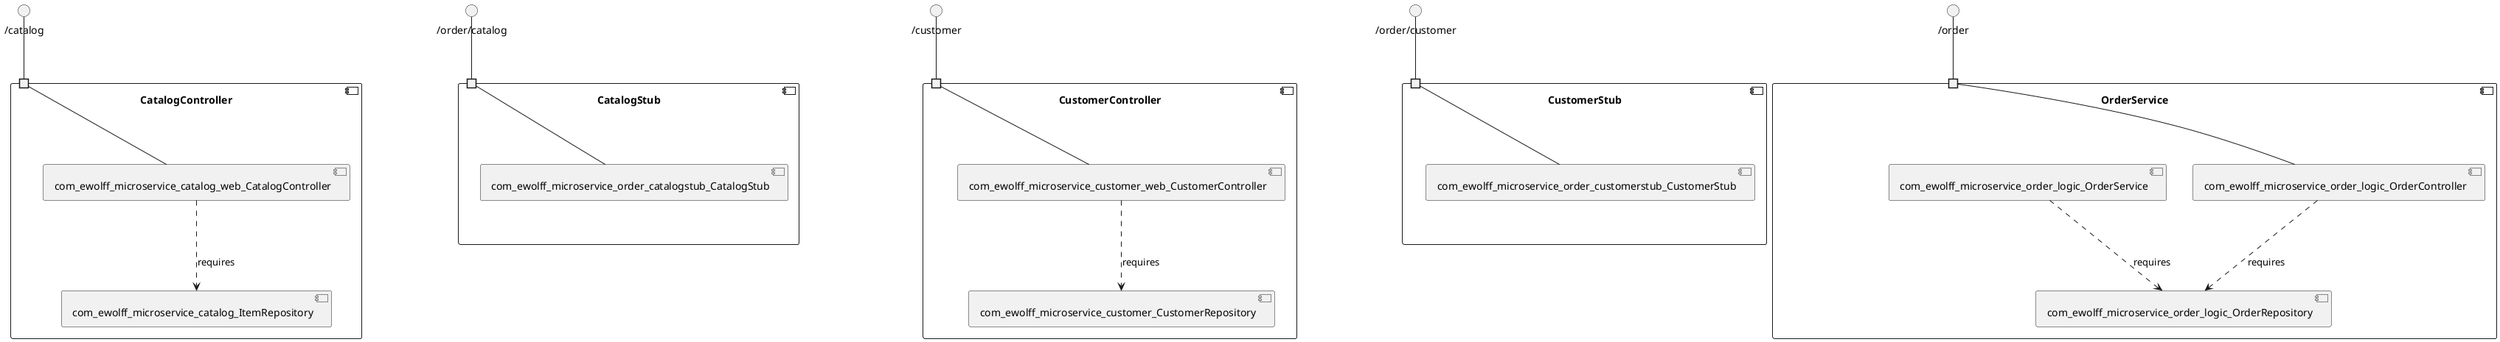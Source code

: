 @startuml
skinparam fixCircleLabelOverlapping true
component "CatalogController\n\n\n\n\n\n" {
[com_ewolff_microservice_catalog_web_CatalogController]
[com_ewolff_microservice_catalog_ItemRepository]
portin " " as CatalogController.requires._catalog
[com_ewolff_microservice_catalog_web_CatalogController]..>[com_ewolff_microservice_catalog_ItemRepository] : requires
"CatalogController.requires._catalog"--[com_ewolff_microservice_catalog_web_CatalogController]
}
interface "/catalog" as interface._catalog
interface._catalog--"CatalogController.requires._catalog"
component "CatalogStub\n\n\n\n\n\n" {
[com_ewolff_microservice_order_catalogstub_CatalogStub]
portin " " as CatalogStub.requires._order_catalog
"CatalogStub.requires._order_catalog"--[com_ewolff_microservice_order_catalogstub_CatalogStub]
}
interface "/order/catalog" as interface._order_catalog
interface._order_catalog--"CatalogStub.requires._order_catalog"
component "CustomerController\n\n\n\n\n\n" {
[com_ewolff_microservice_customer_CustomerRepository]
[com_ewolff_microservice_customer_web_CustomerController]
portin " " as CustomerController.requires._customer
[com_ewolff_microservice_customer_web_CustomerController]..>[com_ewolff_microservice_customer_CustomerRepository] : requires
"CustomerController.requires._customer"--[com_ewolff_microservice_customer_web_CustomerController]
}
interface "/customer" as interface._customer
interface._customer--"CustomerController.requires._customer"
component "CustomerStub\n\n\n\n\n\n" {
[com_ewolff_microservice_order_customerstub_CustomerStub]
portin " " as CustomerStub.requires._order_customer
"CustomerStub.requires._order_customer"--[com_ewolff_microservice_order_customerstub_CustomerStub]
}
interface "/order/customer" as interface._order_customer
interface._order_customer--"CustomerStub.requires._order_customer"
component "OrderService\n\n\n\n\n\n" {
[com_ewolff_microservice_order_logic_OrderService]
[com_ewolff_microservice_order_logic_OrderRepository]
[com_ewolff_microservice_order_logic_OrderController]
portin " " as OrderService.requires._order
[com_ewolff_microservice_order_logic_OrderService]..>[com_ewolff_microservice_order_logic_OrderRepository] : requires
[com_ewolff_microservice_order_logic_OrderController]..>[com_ewolff_microservice_order_logic_OrderRepository] : requires
"OrderService.requires._order"--[com_ewolff_microservice_order_logic_OrderController]
}
interface "/order" as interface._order
interface._order--"OrderService.requires._order"

@enduml
